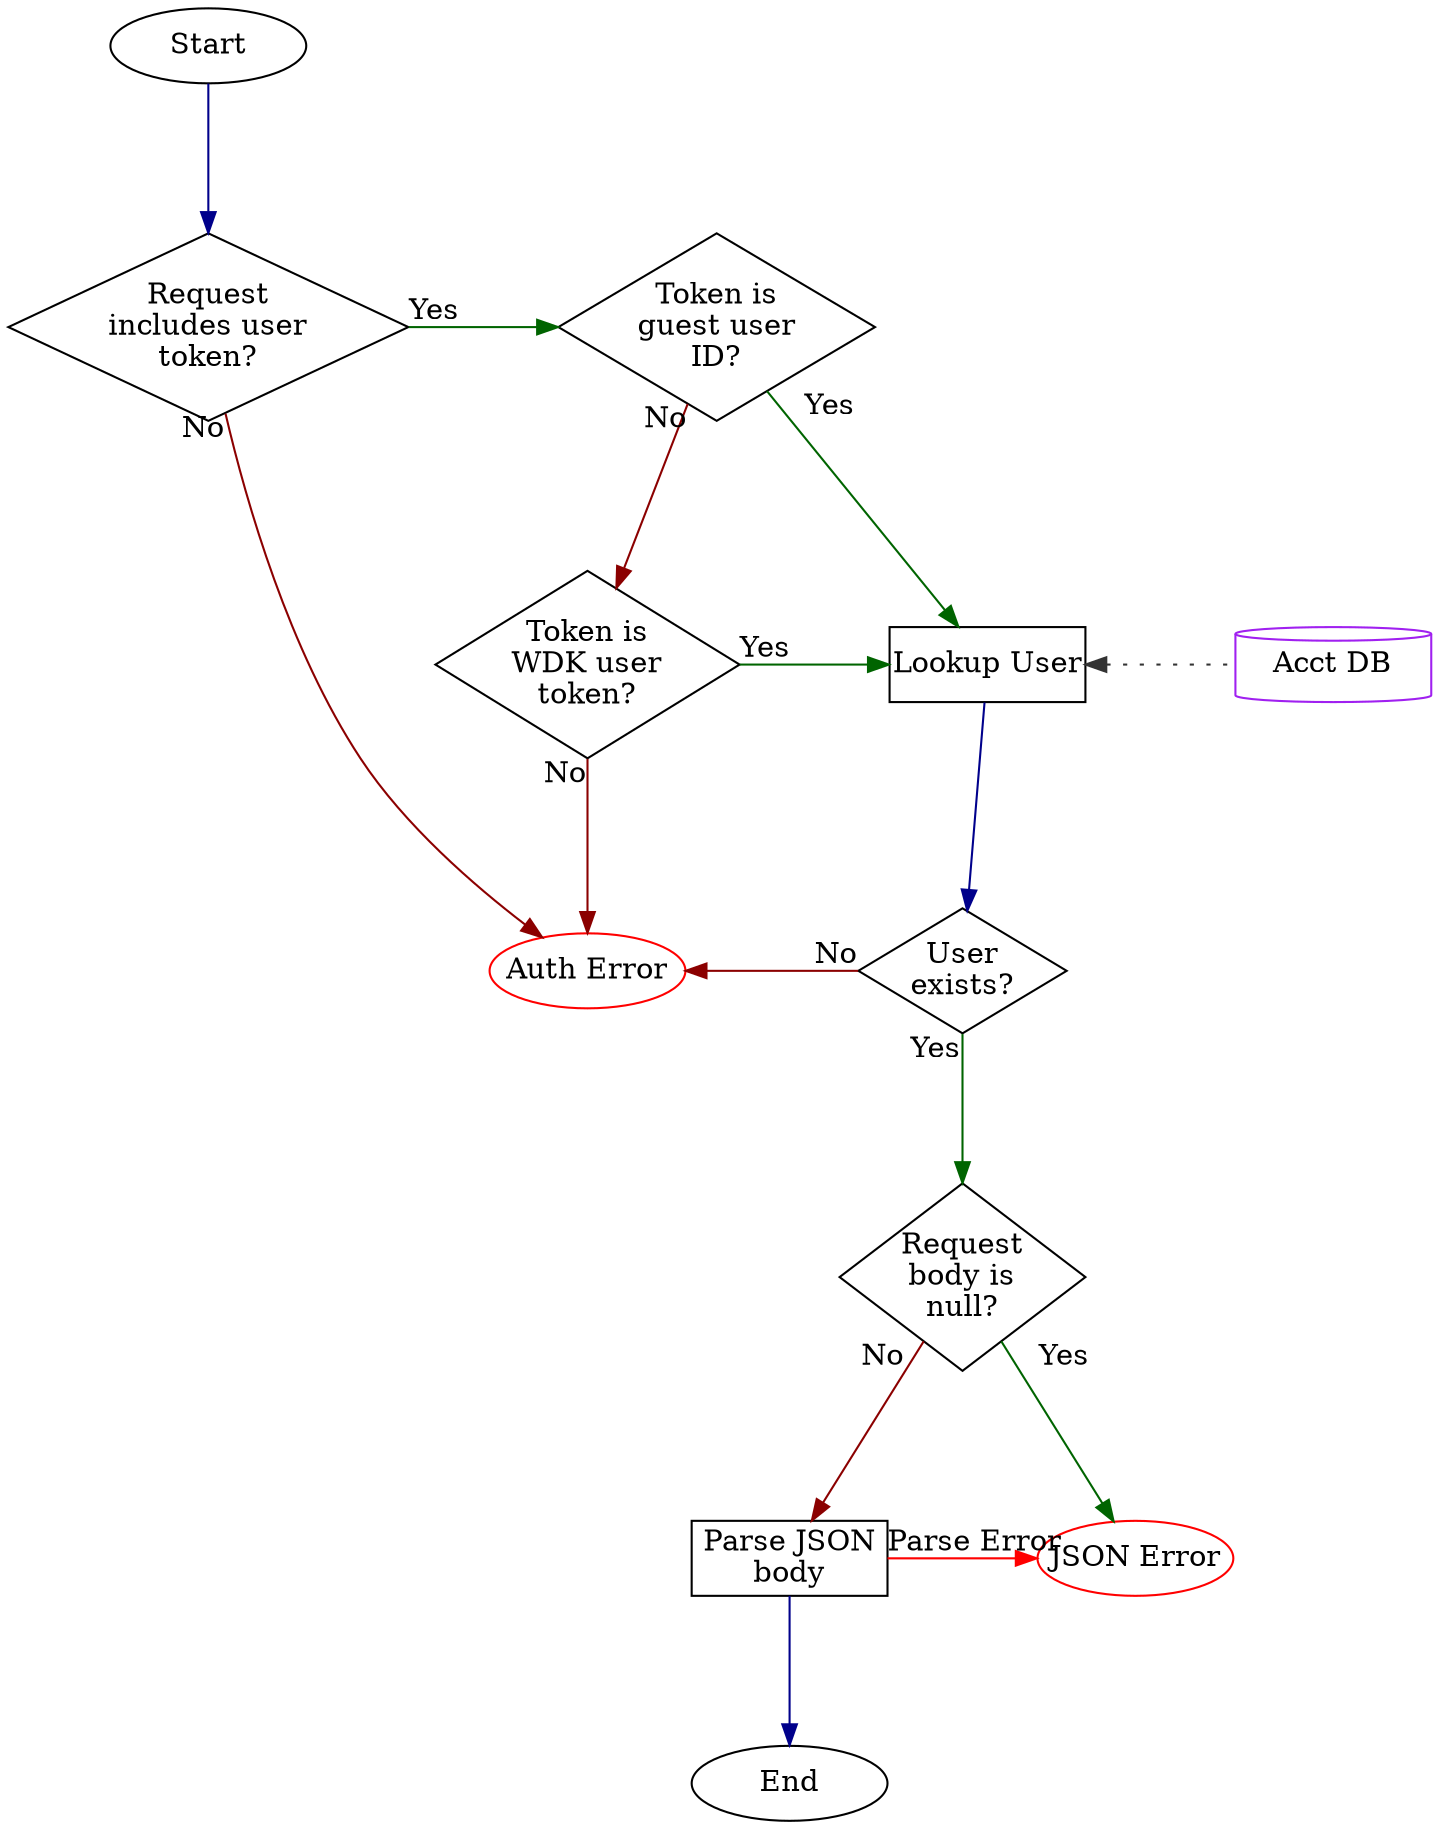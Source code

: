 digraph {
  graph [nodesep=1, ranksep=1]
  node  [margin=0, shape=rect, width=1.3]
  edge  [color=darkblue]


  //
  // Nodes
  //

  // Boundaries
  {
    node [shape=oval]

    Start
    End
    AuthError [label="Auth Error", color=red]
    JSONError [label="JSON Error", color=red]
  }

  // Decisions
  {
    node [shape=diamond]

    IsToken    [label="Request\nincludes user\ntoken?"]
    IsGuest    [label="Token is\nguest user\nID?"]
    IsWDK      [label="Token is\nWDK user\ntoken?"]
    UserExists [label="User\nexists?"]
    BodyIsNull [label="Request\nbody is\nnull?"]
  }

  // External Resources
  {
    node [shape=cylinder, color=purple]

    AcctDB [label="Acct DB"]

  }

  LookupUser [label="Lookup User"]
  ParseJSON  [label="Parse JSON\nbody"]


  //
  // Edges
  //

  Start      -> IsToken

  IsToken    -> IsGuest    [taillabel="Yes", color=darkgreen]
  IsToken    -> AuthError  [taillabel="No", color=darkred]

  IsGuest    -> LookupUser [taillabel="    Yes", color=darkgreen]
  IsGuest    -> IsWDK      [taillabel="No", color=darkred]

  IsWDK      -> LookupUser [taillabel="Yes", color=darkgreen]
  IsWDK      -> AuthError  [taillabel="No", color=darkred]

  LookupUser -> AcctDB     [dir=back, style=dotted, color="#333333"]
  LookupUser -> UserExists

  UserExists -> BodyIsNull [taillabel="Yes", color=darkgreen]
  AuthError  -> UserExists [headlabel="No", color=darkred, dir=back]

  BodyIsNull -> JSONError  [taillabel="    Yes", color=darkgreen]
  BodyIsNull -> ParseJSON  [taillabel="No  ", color=darkred]

  ParseJSON  -> JSONError  [taillabel="Parse Error\l", color=red]
  ParseJSON  -> End

  //
  // Formatting
  //

  {
    graph [rank=same]

    IsToken
    IsGuest
  }

  {
    graph [rank=same]

    IsWDK
    LookupUser
    AcctDB
  }

  {
    graph [rank=same]

    AuthError
    UserExists
  }

  {
    graph [rank=same]

    JSONError
    ParseJSON
  }

}
